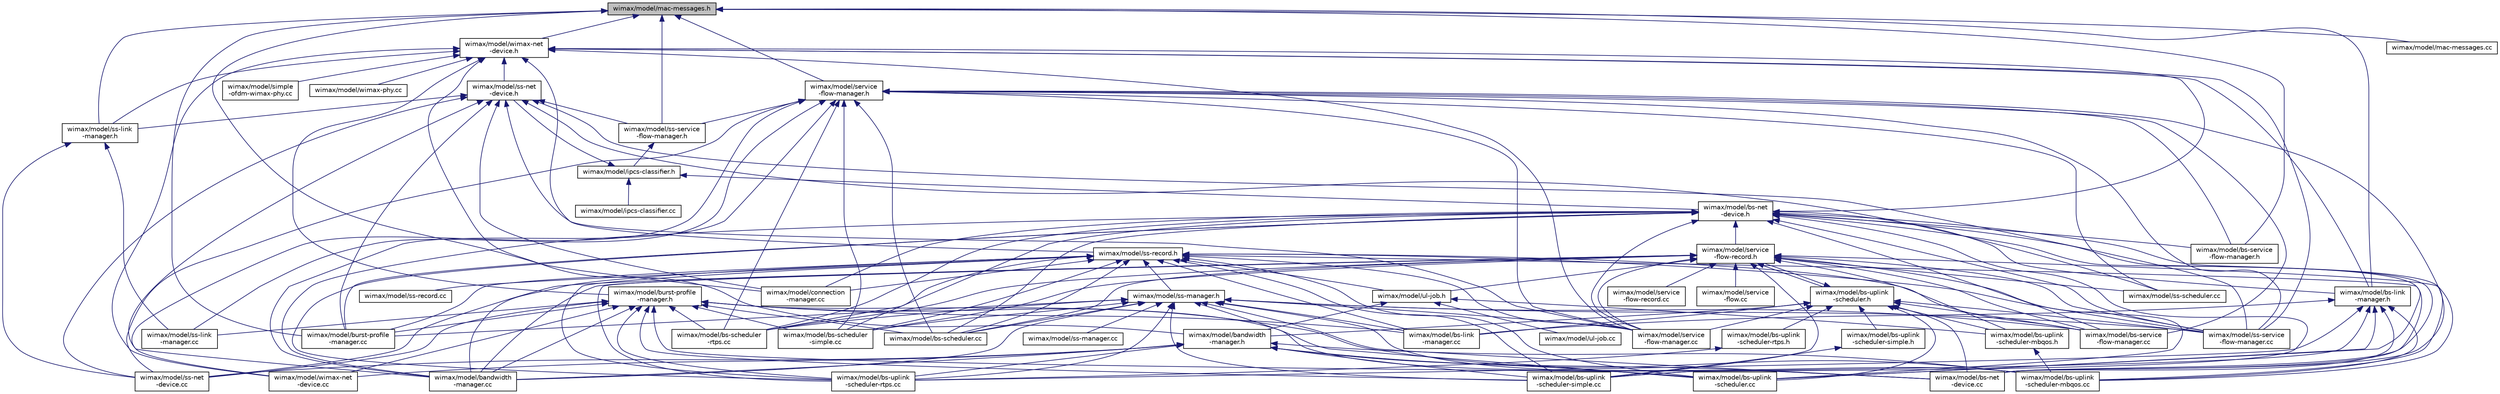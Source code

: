 digraph "wimax/model/mac-messages.h"
{
  edge [fontname="Helvetica",fontsize="10",labelfontname="Helvetica",labelfontsize="10"];
  node [fontname="Helvetica",fontsize="10",shape=record];
  Node1 [label="wimax/model/mac-messages.h",height=0.2,width=0.4,color="black", fillcolor="grey75", style="filled", fontcolor="black"];
  Node1 -> Node2 [dir="back",color="midnightblue",fontsize="10",style="solid"];
  Node2 [label="wimax/model/wimax-net\l-device.h",height=0.2,width=0.4,color="black", fillcolor="white", style="filled",URL="$d1/d16/wimax-net-device_8h.html"];
  Node2 -> Node3 [dir="back",color="midnightblue",fontsize="10",style="solid"];
  Node3 [label="wimax/model/bandwidth\l-manager.h",height=0.2,width=0.4,color="black", fillcolor="white", style="filled",URL="$da/dde/bandwidth-manager_8h.html"];
  Node3 -> Node4 [dir="back",color="midnightblue",fontsize="10",style="solid"];
  Node4 [label="wimax/model/bandwidth\l-manager.cc",height=0.2,width=0.4,color="black", fillcolor="white", style="filled",URL="$d9/daf/bandwidth-manager_8cc.html"];
  Node3 -> Node5 [dir="back",color="midnightblue",fontsize="10",style="solid"];
  Node5 [label="wimax/model/bs-net\l-device.cc",height=0.2,width=0.4,color="black", fillcolor="white", style="filled",URL="$d9/dbf/bs-net-device_8cc.html"];
  Node3 -> Node6 [dir="back",color="midnightblue",fontsize="10",style="solid"];
  Node6 [label="wimax/model/bs-uplink\l-scheduler-mbqos.cc",height=0.2,width=0.4,color="black", fillcolor="white", style="filled",URL="$d4/d56/bs-uplink-scheduler-mbqos_8cc.html"];
  Node3 -> Node7 [dir="back",color="midnightblue",fontsize="10",style="solid"];
  Node7 [label="wimax/model/bs-uplink\l-scheduler-rtps.cc",height=0.2,width=0.4,color="black", fillcolor="white", style="filled",URL="$d7/ded/bs-uplink-scheduler-rtps_8cc.html"];
  Node3 -> Node8 [dir="back",color="midnightblue",fontsize="10",style="solid"];
  Node8 [label="wimax/model/bs-uplink\l-scheduler-simple.cc",height=0.2,width=0.4,color="black", fillcolor="white", style="filled",URL="$df/de0/bs-uplink-scheduler-simple_8cc.html"];
  Node3 -> Node9 [dir="back",color="midnightblue",fontsize="10",style="solid"];
  Node9 [label="wimax/model/bs-uplink\l-scheduler.cc",height=0.2,width=0.4,color="black", fillcolor="white", style="filled",URL="$db/d9f/bs-uplink-scheduler_8cc.html"];
  Node3 -> Node10 [dir="back",color="midnightblue",fontsize="10",style="solid"];
  Node10 [label="wimax/model/ss-net\l-device.cc",height=0.2,width=0.4,color="black", fillcolor="white", style="filled",URL="$d1/d0d/ss-net-device_8cc.html"];
  Node3 -> Node11 [dir="back",color="midnightblue",fontsize="10",style="solid"];
  Node11 [label="wimax/model/wimax-net\l-device.cc",height=0.2,width=0.4,color="black", fillcolor="white", style="filled",URL="$d4/df2/wimax-net-device_8cc.html"];
  Node2 -> Node12 [dir="back",color="midnightblue",fontsize="10",style="solid"];
  Node12 [label="wimax/model/ss-record.h",height=0.2,width=0.4,color="black", fillcolor="white", style="filled",URL="$de/d9c/ss-record_8h.html"];
  Node12 -> Node13 [dir="back",color="midnightblue",fontsize="10",style="solid"];
  Node13 [label="wimax/model/ul-job.h",height=0.2,width=0.4,color="black", fillcolor="white", style="filled",URL="$d2/d02/ul-job_8h.html"];
  Node13 -> Node3 [dir="back",color="midnightblue",fontsize="10",style="solid"];
  Node13 -> Node14 [dir="back",color="midnightblue",fontsize="10",style="solid"];
  Node14 [label="wimax/model/bs-uplink\l-scheduler-mbqos.h",height=0.2,width=0.4,color="black", fillcolor="white", style="filled",URL="$d3/dfd/bs-uplink-scheduler-mbqos_8h.html"];
  Node14 -> Node6 [dir="back",color="midnightblue",fontsize="10",style="solid"];
  Node13 -> Node15 [dir="back",color="midnightblue",fontsize="10",style="solid"];
  Node15 [label="wimax/model/ul-job.cc",height=0.2,width=0.4,color="black", fillcolor="white", style="filled",URL="$db/d8e/ul-job_8cc.html"];
  Node12 -> Node16 [dir="back",color="midnightblue",fontsize="10",style="solid"];
  Node16 [label="wimax/model/ss-manager.h",height=0.2,width=0.4,color="black", fillcolor="white", style="filled",URL="$d9/d15/ss-manager_8h.html"];
  Node16 -> Node4 [dir="back",color="midnightblue",fontsize="10",style="solid"];
  Node16 -> Node17 [dir="back",color="midnightblue",fontsize="10",style="solid"];
  Node17 [label="wimax/model/bs-link\l-manager.cc",height=0.2,width=0.4,color="black", fillcolor="white", style="filled",URL="$d8/d41/bs-link-manager_8cc.html"];
  Node16 -> Node5 [dir="back",color="midnightblue",fontsize="10",style="solid"];
  Node16 -> Node18 [dir="back",color="midnightblue",fontsize="10",style="solid"];
  Node18 [label="wimax/model/bs-scheduler\l-rtps.cc",height=0.2,width=0.4,color="black", fillcolor="white", style="filled",URL="$d1/dc8/bs-scheduler-rtps_8cc.html"];
  Node16 -> Node19 [dir="back",color="midnightblue",fontsize="10",style="solid"];
  Node19 [label="wimax/model/bs-scheduler\l-simple.cc",height=0.2,width=0.4,color="black", fillcolor="white", style="filled",URL="$d2/dc3/bs-scheduler-simple_8cc.html"];
  Node16 -> Node20 [dir="back",color="midnightblue",fontsize="10",style="solid"];
  Node20 [label="wimax/model/bs-scheduler.cc",height=0.2,width=0.4,color="black", fillcolor="white", style="filled",URL="$d3/d62/bs-scheduler_8cc.html"];
  Node16 -> Node21 [dir="back",color="midnightblue",fontsize="10",style="solid"];
  Node21 [label="wimax/model/bs-service\l-flow-manager.cc",height=0.2,width=0.4,color="black", fillcolor="white", style="filled",URL="$d8/dfd/bs-service-flow-manager_8cc.html"];
  Node16 -> Node6 [dir="back",color="midnightblue",fontsize="10",style="solid"];
  Node16 -> Node7 [dir="back",color="midnightblue",fontsize="10",style="solid"];
  Node16 -> Node8 [dir="back",color="midnightblue",fontsize="10",style="solid"];
  Node16 -> Node9 [dir="back",color="midnightblue",fontsize="10",style="solid"];
  Node16 -> Node22 [dir="back",color="midnightblue",fontsize="10",style="solid"];
  Node22 [label="wimax/model/burst-profile\l-manager.cc",height=0.2,width=0.4,color="black", fillcolor="white", style="filled",URL="$d4/d58/burst-profile-manager_8cc.html"];
  Node16 -> Node23 [dir="back",color="midnightblue",fontsize="10",style="solid"];
  Node23 [label="wimax/model/service\l-flow-manager.cc",height=0.2,width=0.4,color="black", fillcolor="white", style="filled",URL="$de/d69/service-flow-manager_8cc.html"];
  Node16 -> Node24 [dir="back",color="midnightblue",fontsize="10",style="solid"];
  Node24 [label="wimax/model/ss-manager.cc",height=0.2,width=0.4,color="black", fillcolor="white", style="filled",URL="$d3/d03/ss-manager_8cc.html"];
  Node16 -> Node25 [dir="back",color="midnightblue",fontsize="10",style="solid"];
  Node25 [label="wimax/model/ss-service\l-flow-manager.cc",height=0.2,width=0.4,color="black", fillcolor="white", style="filled",URL="$d6/d2c/ss-service-flow-manager_8cc.html"];
  Node12 -> Node4 [dir="back",color="midnightblue",fontsize="10",style="solid"];
  Node12 -> Node17 [dir="back",color="midnightblue",fontsize="10",style="solid"];
  Node12 -> Node5 [dir="back",color="midnightblue",fontsize="10",style="solid"];
  Node12 -> Node18 [dir="back",color="midnightblue",fontsize="10",style="solid"];
  Node12 -> Node19 [dir="back",color="midnightblue",fontsize="10",style="solid"];
  Node12 -> Node20 [dir="back",color="midnightblue",fontsize="10",style="solid"];
  Node12 -> Node21 [dir="back",color="midnightblue",fontsize="10",style="solid"];
  Node12 -> Node7 [dir="back",color="midnightblue",fontsize="10",style="solid"];
  Node12 -> Node8 [dir="back",color="midnightblue",fontsize="10",style="solid"];
  Node12 -> Node9 [dir="back",color="midnightblue",fontsize="10",style="solid"];
  Node12 -> Node22 [dir="back",color="midnightblue",fontsize="10",style="solid"];
  Node12 -> Node26 [dir="back",color="midnightblue",fontsize="10",style="solid"];
  Node26 [label="wimax/model/connection\l-manager.cc",height=0.2,width=0.4,color="black", fillcolor="white", style="filled",URL="$d1/d34/connection-manager_8cc.html"];
  Node12 -> Node23 [dir="back",color="midnightblue",fontsize="10",style="solid"];
  Node12 -> Node27 [dir="back",color="midnightblue",fontsize="10",style="solid"];
  Node27 [label="wimax/model/ss-record.cc",height=0.2,width=0.4,color="black", fillcolor="white", style="filled",URL="$d1/d8f/ss-record_8cc.html"];
  Node12 -> Node25 [dir="back",color="midnightblue",fontsize="10",style="solid"];
  Node2 -> Node28 [dir="back",color="midnightblue",fontsize="10",style="solid"];
  Node28 [label="wimax/model/bs-net\l-device.h",height=0.2,width=0.4,color="black", fillcolor="white", style="filled",URL="$d5/d65/bs-net-device_8h.html"];
  Node28 -> Node29 [dir="back",color="midnightblue",fontsize="10",style="solid"];
  Node29 [label="wimax/model/service\l-flow-record.h",height=0.2,width=0.4,color="black", fillcolor="white", style="filled",URL="$d9/d7c/service-flow-record_8h.html"];
  Node29 -> Node13 [dir="back",color="midnightblue",fontsize="10",style="solid"];
  Node29 -> Node30 [dir="back",color="midnightblue",fontsize="10",style="solid"];
  Node30 [label="wimax/model/bs-uplink\l-scheduler.h",height=0.2,width=0.4,color="black", fillcolor="white", style="filled",URL="$db/db3/bs-uplink-scheduler_8h.html"];
  Node30 -> Node29 [dir="back",color="midnightblue",fontsize="10",style="solid"];
  Node30 -> Node3 [dir="back",color="midnightblue",fontsize="10",style="solid"];
  Node30 -> Node17 [dir="back",color="midnightblue",fontsize="10",style="solid"];
  Node30 -> Node5 [dir="back",color="midnightblue",fontsize="10",style="solid"];
  Node30 -> Node21 [dir="back",color="midnightblue",fontsize="10",style="solid"];
  Node30 -> Node14 [dir="back",color="midnightblue",fontsize="10",style="solid"];
  Node30 -> Node31 [dir="back",color="midnightblue",fontsize="10",style="solid"];
  Node31 [label="wimax/model/bs-uplink\l-scheduler-rtps.h",height=0.2,width=0.4,color="black", fillcolor="white", style="filled",URL="$d1/d92/bs-uplink-scheduler-rtps_8h.html"];
  Node31 -> Node7 [dir="back",color="midnightblue",fontsize="10",style="solid"];
  Node30 -> Node32 [dir="back",color="midnightblue",fontsize="10",style="solid"];
  Node32 [label="wimax/model/bs-uplink\l-scheduler-simple.h",height=0.2,width=0.4,color="black", fillcolor="white", style="filled",URL="$db/d86/bs-uplink-scheduler-simple_8h.html"];
  Node32 -> Node8 [dir="back",color="midnightblue",fontsize="10",style="solid"];
  Node30 -> Node9 [dir="back",color="midnightblue",fontsize="10",style="solid"];
  Node30 -> Node23 [dir="back",color="midnightblue",fontsize="10",style="solid"];
  Node30 -> Node25 [dir="back",color="midnightblue",fontsize="10",style="solid"];
  Node29 -> Node4 [dir="back",color="midnightblue",fontsize="10",style="solid"];
  Node29 -> Node18 [dir="back",color="midnightblue",fontsize="10",style="solid"];
  Node29 -> Node19 [dir="back",color="midnightblue",fontsize="10",style="solid"];
  Node29 -> Node20 [dir="back",color="midnightblue",fontsize="10",style="solid"];
  Node29 -> Node21 [dir="back",color="midnightblue",fontsize="10",style="solid"];
  Node29 -> Node14 [dir="back",color="midnightblue",fontsize="10",style="solid"];
  Node29 -> Node6 [dir="back",color="midnightblue",fontsize="10",style="solid"];
  Node29 -> Node7 [dir="back",color="midnightblue",fontsize="10",style="solid"];
  Node29 -> Node8 [dir="back",color="midnightblue",fontsize="10",style="solid"];
  Node29 -> Node9 [dir="back",color="midnightblue",fontsize="10",style="solid"];
  Node29 -> Node23 [dir="back",color="midnightblue",fontsize="10",style="solid"];
  Node29 -> Node33 [dir="back",color="midnightblue",fontsize="10",style="solid"];
  Node33 [label="wimax/model/service\l-flow-record.cc",height=0.2,width=0.4,color="black", fillcolor="white", style="filled",URL="$d9/d8b/service-flow-record_8cc.html"];
  Node29 -> Node34 [dir="back",color="midnightblue",fontsize="10",style="solid"];
  Node34 [label="wimax/model/service\l-flow.cc",height=0.2,width=0.4,color="black", fillcolor="white", style="filled",URL="$d4/d0f/service-flow_8cc.html"];
  Node29 -> Node10 [dir="back",color="midnightblue",fontsize="10",style="solid"];
  Node29 -> Node35 [dir="back",color="midnightblue",fontsize="10",style="solid"];
  Node35 [label="wimax/model/ss-scheduler.cc",height=0.2,width=0.4,color="black", fillcolor="white", style="filled",URL="$dd/db5/ss-scheduler_8cc.html"];
  Node29 -> Node25 [dir="back",color="midnightblue",fontsize="10",style="solid"];
  Node28 -> Node4 [dir="back",color="midnightblue",fontsize="10",style="solid"];
  Node28 -> Node36 [dir="back",color="midnightblue",fontsize="10",style="solid"];
  Node36 [label="wimax/model/bs-link\l-manager.h",height=0.2,width=0.4,color="black", fillcolor="white", style="filled",URL="$d1/d7e/bs-link-manager_8h.html"];
  Node36 -> Node17 [dir="back",color="midnightblue",fontsize="10",style="solid"];
  Node36 -> Node5 [dir="back",color="midnightblue",fontsize="10",style="solid"];
  Node36 -> Node6 [dir="back",color="midnightblue",fontsize="10",style="solid"];
  Node36 -> Node7 [dir="back",color="midnightblue",fontsize="10",style="solid"];
  Node36 -> Node8 [dir="back",color="midnightblue",fontsize="10",style="solid"];
  Node36 -> Node9 [dir="back",color="midnightblue",fontsize="10",style="solid"];
  Node28 -> Node5 [dir="back",color="midnightblue",fontsize="10",style="solid"];
  Node28 -> Node18 [dir="back",color="midnightblue",fontsize="10",style="solid"];
  Node28 -> Node19 [dir="back",color="midnightblue",fontsize="10",style="solid"];
  Node28 -> Node20 [dir="back",color="midnightblue",fontsize="10",style="solid"];
  Node28 -> Node21 [dir="back",color="midnightblue",fontsize="10",style="solid"];
  Node28 -> Node37 [dir="back",color="midnightblue",fontsize="10",style="solid"];
  Node37 [label="wimax/model/bs-service\l-flow-manager.h",height=0.2,width=0.4,color="black", fillcolor="white", style="filled",URL="$d0/d84/bs-service-flow-manager_8h.html"];
  Node28 -> Node6 [dir="back",color="midnightblue",fontsize="10",style="solid"];
  Node28 -> Node7 [dir="back",color="midnightblue",fontsize="10",style="solid"];
  Node28 -> Node8 [dir="back",color="midnightblue",fontsize="10",style="solid"];
  Node28 -> Node9 [dir="back",color="midnightblue",fontsize="10",style="solid"];
  Node28 -> Node22 [dir="back",color="midnightblue",fontsize="10",style="solid"];
  Node28 -> Node26 [dir="back",color="midnightblue",fontsize="10",style="solid"];
  Node28 -> Node23 [dir="back",color="midnightblue",fontsize="10",style="solid"];
  Node28 -> Node25 [dir="back",color="midnightblue",fontsize="10",style="solid"];
  Node2 -> Node38 [dir="back",color="midnightblue",fontsize="10",style="solid"];
  Node38 [label="wimax/model/ss-net\l-device.h",height=0.2,width=0.4,color="black", fillcolor="white", style="filled",URL="$dc/dbd/ss-net-device_8h.html"];
  Node38 -> Node39 [dir="back",color="midnightblue",fontsize="10",style="solid"];
  Node39 [label="wimax/model/ss-service\l-flow-manager.h",height=0.2,width=0.4,color="black", fillcolor="white", style="filled",URL="$d2/d89/ss-service-flow-manager_8h.html"];
  Node39 -> Node40 [dir="back",color="midnightblue",fontsize="10",style="solid"];
  Node40 [label="wimax/model/ipcs-classifier.h",height=0.2,width=0.4,color="black", fillcolor="white", style="filled",URL="$d0/d3c/ipcs-classifier_8h.html"];
  Node40 -> Node28 [dir="back",color="midnightblue",fontsize="10",style="solid"];
  Node40 -> Node38 [dir="back",color="midnightblue",fontsize="10",style="solid"];
  Node40 -> Node41 [dir="back",color="midnightblue",fontsize="10",style="solid"];
  Node41 [label="wimax/model/ipcs-classifier.cc",height=0.2,width=0.4,color="black", fillcolor="white", style="filled",URL="$d3/d9a/ipcs-classifier_8cc.html"];
  Node38 -> Node4 [dir="back",color="midnightblue",fontsize="10",style="solid"];
  Node38 -> Node22 [dir="back",color="midnightblue",fontsize="10",style="solid"];
  Node38 -> Node26 [dir="back",color="midnightblue",fontsize="10",style="solid"];
  Node38 -> Node23 [dir="back",color="midnightblue",fontsize="10",style="solid"];
  Node38 -> Node42 [dir="back",color="midnightblue",fontsize="10",style="solid"];
  Node42 [label="wimax/model/ss-link\l-manager.h",height=0.2,width=0.4,color="black", fillcolor="white", style="filled",URL="$d2/d5e/ss-link-manager_8h.html"];
  Node42 -> Node43 [dir="back",color="midnightblue",fontsize="10",style="solid"];
  Node43 [label="wimax/model/ss-link\l-manager.cc",height=0.2,width=0.4,color="black", fillcolor="white", style="filled",URL="$de/d29/ss-link-manager_8cc.html"];
  Node42 -> Node10 [dir="back",color="midnightblue",fontsize="10",style="solid"];
  Node38 -> Node10 [dir="back",color="midnightblue",fontsize="10",style="solid"];
  Node38 -> Node35 [dir="back",color="midnightblue",fontsize="10",style="solid"];
  Node38 -> Node25 [dir="back",color="midnightblue",fontsize="10",style="solid"];
  Node2 -> Node44 [dir="back",color="midnightblue",fontsize="10",style="solid"];
  Node44 [label="wimax/model/burst-profile\l-manager.h",height=0.2,width=0.4,color="black", fillcolor="white", style="filled",URL="$de/d9a/burst-profile-manager_8h.html"];
  Node44 -> Node4 [dir="back",color="midnightblue",fontsize="10",style="solid"];
  Node44 -> Node17 [dir="back",color="midnightblue",fontsize="10",style="solid"];
  Node44 -> Node5 [dir="back",color="midnightblue",fontsize="10",style="solid"];
  Node44 -> Node18 [dir="back",color="midnightblue",fontsize="10",style="solid"];
  Node44 -> Node19 [dir="back",color="midnightblue",fontsize="10",style="solid"];
  Node44 -> Node20 [dir="back",color="midnightblue",fontsize="10",style="solid"];
  Node44 -> Node6 [dir="back",color="midnightblue",fontsize="10",style="solid"];
  Node44 -> Node7 [dir="back",color="midnightblue",fontsize="10",style="solid"];
  Node44 -> Node8 [dir="back",color="midnightblue",fontsize="10",style="solid"];
  Node44 -> Node9 [dir="back",color="midnightblue",fontsize="10",style="solid"];
  Node44 -> Node22 [dir="back",color="midnightblue",fontsize="10",style="solid"];
  Node44 -> Node43 [dir="back",color="midnightblue",fontsize="10",style="solid"];
  Node44 -> Node10 [dir="back",color="midnightblue",fontsize="10",style="solid"];
  Node44 -> Node11 [dir="back",color="midnightblue",fontsize="10",style="solid"];
  Node2 -> Node36 [dir="back",color="midnightblue",fontsize="10",style="solid"];
  Node2 -> Node23 [dir="back",color="midnightblue",fontsize="10",style="solid"];
  Node2 -> Node45 [dir="back",color="midnightblue",fontsize="10",style="solid"];
  Node45 [label="wimax/model/simple\l-ofdm-wimax-phy.cc",height=0.2,width=0.4,color="black", fillcolor="white", style="filled",URL="$dc/d6b/simple-ofdm-wimax-phy_8cc.html"];
  Node2 -> Node42 [dir="back",color="midnightblue",fontsize="10",style="solid"];
  Node2 -> Node25 [dir="back",color="midnightblue",fontsize="10",style="solid"];
  Node2 -> Node11 [dir="back",color="midnightblue",fontsize="10",style="solid"];
  Node2 -> Node46 [dir="back",color="midnightblue",fontsize="10",style="solid"];
  Node46 [label="wimax/model/wimax-phy.cc",height=0.2,width=0.4,color="black", fillcolor="white", style="filled",URL="$d7/d68/wimax-phy_8cc.html"];
  Node1 -> Node39 [dir="back",color="midnightblue",fontsize="10",style="solid"];
  Node1 -> Node47 [dir="back",color="midnightblue",fontsize="10",style="solid"];
  Node47 [label="wimax/model/service\l-flow-manager.h",height=0.2,width=0.4,color="black", fillcolor="white", style="filled",URL="$d9/d4e/service-flow-manager_8h.html"];
  Node47 -> Node39 [dir="back",color="midnightblue",fontsize="10",style="solid"];
  Node47 -> Node4 [dir="back",color="midnightblue",fontsize="10",style="solid"];
  Node47 -> Node5 [dir="back",color="midnightblue",fontsize="10",style="solid"];
  Node47 -> Node18 [dir="back",color="midnightblue",fontsize="10",style="solid"];
  Node47 -> Node19 [dir="back",color="midnightblue",fontsize="10",style="solid"];
  Node47 -> Node20 [dir="back",color="midnightblue",fontsize="10",style="solid"];
  Node47 -> Node21 [dir="back",color="midnightblue",fontsize="10",style="solid"];
  Node47 -> Node37 [dir="back",color="midnightblue",fontsize="10",style="solid"];
  Node47 -> Node23 [dir="back",color="midnightblue",fontsize="10",style="solid"];
  Node47 -> Node43 [dir="back",color="midnightblue",fontsize="10",style="solid"];
  Node47 -> Node10 [dir="back",color="midnightblue",fontsize="10",style="solid"];
  Node47 -> Node35 [dir="back",color="midnightblue",fontsize="10",style="solid"];
  Node47 -> Node25 [dir="back",color="midnightblue",fontsize="10",style="solid"];
  Node47 -> Node11 [dir="back",color="midnightblue",fontsize="10",style="solid"];
  Node1 -> Node36 [dir="back",color="midnightblue",fontsize="10",style="solid"];
  Node1 -> Node37 [dir="back",color="midnightblue",fontsize="10",style="solid"];
  Node1 -> Node22 [dir="back",color="midnightblue",fontsize="10",style="solid"];
  Node1 -> Node26 [dir="back",color="midnightblue",fontsize="10",style="solid"];
  Node1 -> Node48 [dir="back",color="midnightblue",fontsize="10",style="solid"];
  Node48 [label="wimax/model/mac-messages.cc",height=0.2,width=0.4,color="black", fillcolor="white", style="filled",URL="$df/dd6/mac-messages_8cc.html"];
  Node1 -> Node42 [dir="back",color="midnightblue",fontsize="10",style="solid"];
}
